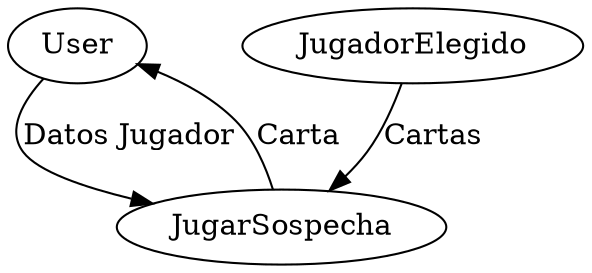 digraph DataFlowDiagram {
  User -> JugarSospecha [label="Datos Jugador"]
  JugadorElegido -> JugarSospecha [label="Cartas"]
  JugarSospecha -> User [label="Carta"]
}
